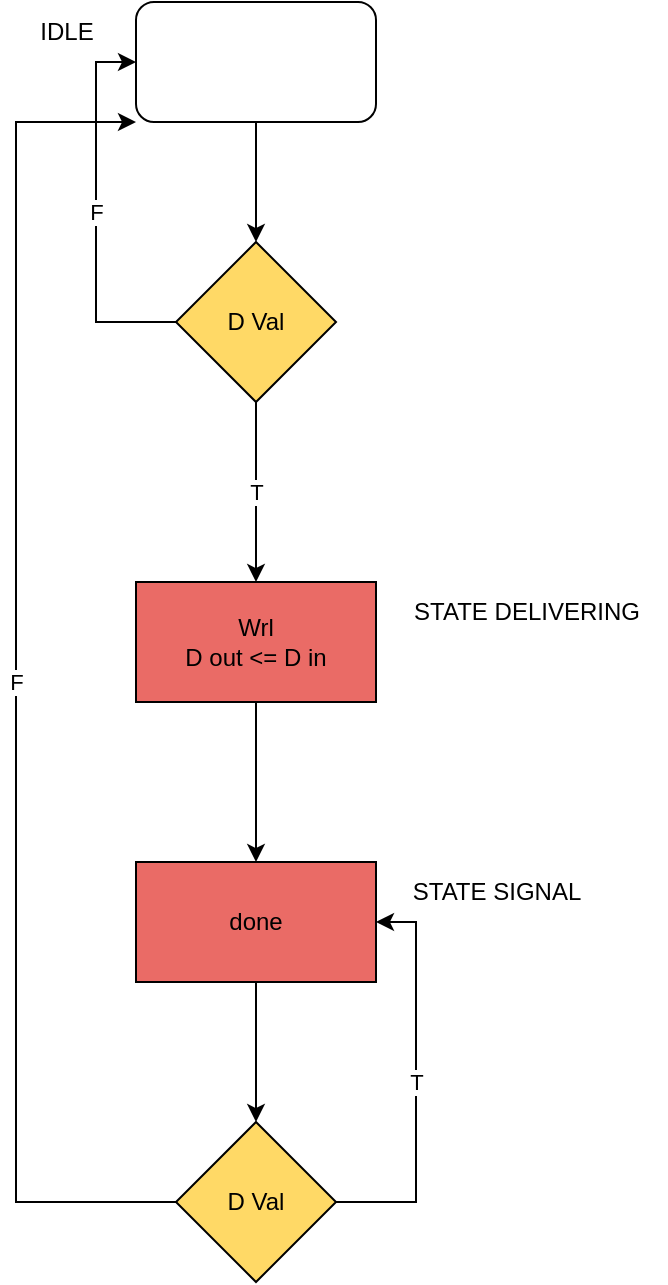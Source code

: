 <mxfile version="21.3.4" type="github">
  <diagram name="Sayfa -1" id="YCGy1GXBcXYwDkYGlU13">
    <mxGraphModel dx="1290" dy="541" grid="1" gridSize="10" guides="1" tooltips="1" connect="1" arrows="1" fold="1" page="1" pageScale="1" pageWidth="827" pageHeight="1169" math="0" shadow="0">
      <root>
        <mxCell id="0" />
        <mxCell id="1" parent="0" />
        <mxCell id="HxKFFCl7oyXoMDUBGRLK-5" style="edgeStyle=orthogonalEdgeStyle;rounded=0;orthogonalLoop=1;jettySize=auto;html=1;exitX=0.5;exitY=1;exitDx=0;exitDy=0;entryX=0.5;entryY=0;entryDx=0;entryDy=0;" edge="1" parent="1" source="HxKFFCl7oyXoMDUBGRLK-1" target="HxKFFCl7oyXoMDUBGRLK-4">
          <mxGeometry relative="1" as="geometry" />
        </mxCell>
        <mxCell id="HxKFFCl7oyXoMDUBGRLK-1" value="" style="rounded=1;whiteSpace=wrap;html=1;" vertex="1" parent="1">
          <mxGeometry x="170" y="50" width="120" height="60" as="geometry" />
        </mxCell>
        <mxCell id="HxKFFCl7oyXoMDUBGRLK-2" value="IDLE" style="text;html=1;align=center;verticalAlign=middle;resizable=0;points=[];autosize=1;strokeColor=none;fillColor=none;" vertex="1" parent="1">
          <mxGeometry x="110" y="50" width="50" height="30" as="geometry" />
        </mxCell>
        <mxCell id="HxKFFCl7oyXoMDUBGRLK-7" value="T" style="edgeStyle=orthogonalEdgeStyle;rounded=0;orthogonalLoop=1;jettySize=auto;html=1;" edge="1" parent="1" source="HxKFFCl7oyXoMDUBGRLK-4" target="HxKFFCl7oyXoMDUBGRLK-6">
          <mxGeometry relative="1" as="geometry" />
        </mxCell>
        <mxCell id="HxKFFCl7oyXoMDUBGRLK-9" value="F" style="edgeStyle=orthogonalEdgeStyle;rounded=0;orthogonalLoop=1;jettySize=auto;html=1;exitX=0;exitY=0.5;exitDx=0;exitDy=0;entryX=0;entryY=0.5;entryDx=0;entryDy=0;" edge="1" parent="1" source="HxKFFCl7oyXoMDUBGRLK-4" target="HxKFFCl7oyXoMDUBGRLK-1">
          <mxGeometry relative="1" as="geometry" />
        </mxCell>
        <mxCell id="HxKFFCl7oyXoMDUBGRLK-4" value="D Val" style="rhombus;whiteSpace=wrap;html=1;fillColor=#FFD966;" vertex="1" parent="1">
          <mxGeometry x="190" y="170" width="80" height="80" as="geometry" />
        </mxCell>
        <mxCell id="HxKFFCl7oyXoMDUBGRLK-11" value="" style="edgeStyle=orthogonalEdgeStyle;rounded=0;orthogonalLoop=1;jettySize=auto;html=1;" edge="1" parent="1" source="HxKFFCl7oyXoMDUBGRLK-6" target="HxKFFCl7oyXoMDUBGRLK-10">
          <mxGeometry relative="1" as="geometry" />
        </mxCell>
        <mxCell id="HxKFFCl7oyXoMDUBGRLK-6" value="Wrl&lt;br&gt;D out &amp;lt;= D in" style="whiteSpace=wrap;html=1;fillColor=#EA6B66;" vertex="1" parent="1">
          <mxGeometry x="170" y="340" width="120" height="60" as="geometry" />
        </mxCell>
        <mxCell id="HxKFFCl7oyXoMDUBGRLK-8" value="STATE&amp;nbsp;DELIVERING" style="text;html=1;align=center;verticalAlign=middle;resizable=0;points=[];autosize=1;strokeColor=none;fillColor=none;" vertex="1" parent="1">
          <mxGeometry x="295" y="340" width="140" height="30" as="geometry" />
        </mxCell>
        <mxCell id="HxKFFCl7oyXoMDUBGRLK-14" value="" style="edgeStyle=orthogonalEdgeStyle;rounded=0;orthogonalLoop=1;jettySize=auto;html=1;" edge="1" parent="1" source="HxKFFCl7oyXoMDUBGRLK-10" target="HxKFFCl7oyXoMDUBGRLK-13">
          <mxGeometry relative="1" as="geometry" />
        </mxCell>
        <mxCell id="HxKFFCl7oyXoMDUBGRLK-10" value="done" style="whiteSpace=wrap;html=1;fillColor=#EA6B66;" vertex="1" parent="1">
          <mxGeometry x="170" y="480" width="120" height="60" as="geometry" />
        </mxCell>
        <mxCell id="HxKFFCl7oyXoMDUBGRLK-12" value="STATE SIGNAL" style="text;html=1;align=center;verticalAlign=middle;resizable=0;points=[];autosize=1;strokeColor=none;fillColor=none;" vertex="1" parent="1">
          <mxGeometry x="295" y="480" width="110" height="30" as="geometry" />
        </mxCell>
        <mxCell id="HxKFFCl7oyXoMDUBGRLK-15" value="F" style="edgeStyle=orthogonalEdgeStyle;rounded=0;orthogonalLoop=1;jettySize=auto;html=1;exitX=0;exitY=0.5;exitDx=0;exitDy=0;entryX=0;entryY=1;entryDx=0;entryDy=0;" edge="1" parent="1" source="HxKFFCl7oyXoMDUBGRLK-13" target="HxKFFCl7oyXoMDUBGRLK-1">
          <mxGeometry relative="1" as="geometry">
            <Array as="points">
              <mxPoint x="110" y="650" />
              <mxPoint x="110" y="110" />
            </Array>
          </mxGeometry>
        </mxCell>
        <mxCell id="HxKFFCl7oyXoMDUBGRLK-16" value="T" style="edgeStyle=orthogonalEdgeStyle;rounded=0;orthogonalLoop=1;jettySize=auto;html=1;exitX=1;exitY=0.5;exitDx=0;exitDy=0;entryX=1;entryY=0.5;entryDx=0;entryDy=0;" edge="1" parent="1" source="HxKFFCl7oyXoMDUBGRLK-13" target="HxKFFCl7oyXoMDUBGRLK-10">
          <mxGeometry relative="1" as="geometry">
            <Array as="points">
              <mxPoint x="310" y="650" />
              <mxPoint x="310" y="510" />
            </Array>
          </mxGeometry>
        </mxCell>
        <mxCell id="HxKFFCl7oyXoMDUBGRLK-13" value="D Val" style="rhombus;whiteSpace=wrap;html=1;fillColor=#FFD966;" vertex="1" parent="1">
          <mxGeometry x="190" y="610" width="80" height="80" as="geometry" />
        </mxCell>
      </root>
    </mxGraphModel>
  </diagram>
</mxfile>
